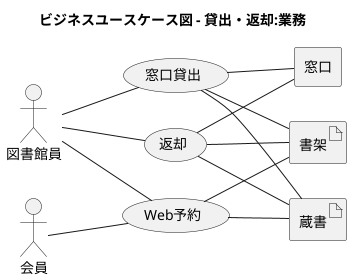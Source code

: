 @startuml

title ビジネスユースケース図 - 貸出・返却:業務

left to right direction

actor 会員
actor 図書館員

agent 窓口

usecase 窓口貸出
usecase Web予約
usecase 返却

artifact 蔵書
artifact 書架

:図書館員: -- (窓口貸出)
(窓口貸出) -- 窓口
(窓口貸出) -- 蔵書
(窓口貸出) -- 書架

:会員: -- (Web予約)
:図書館員: -- (Web予約)
(Web予約) -- 蔵書
(Web予約) -- 書架

:図書館員: -- (返却)
(返却) -- 窓口
(返却) -- 蔵書
(返却) -- 書架

@enduml
